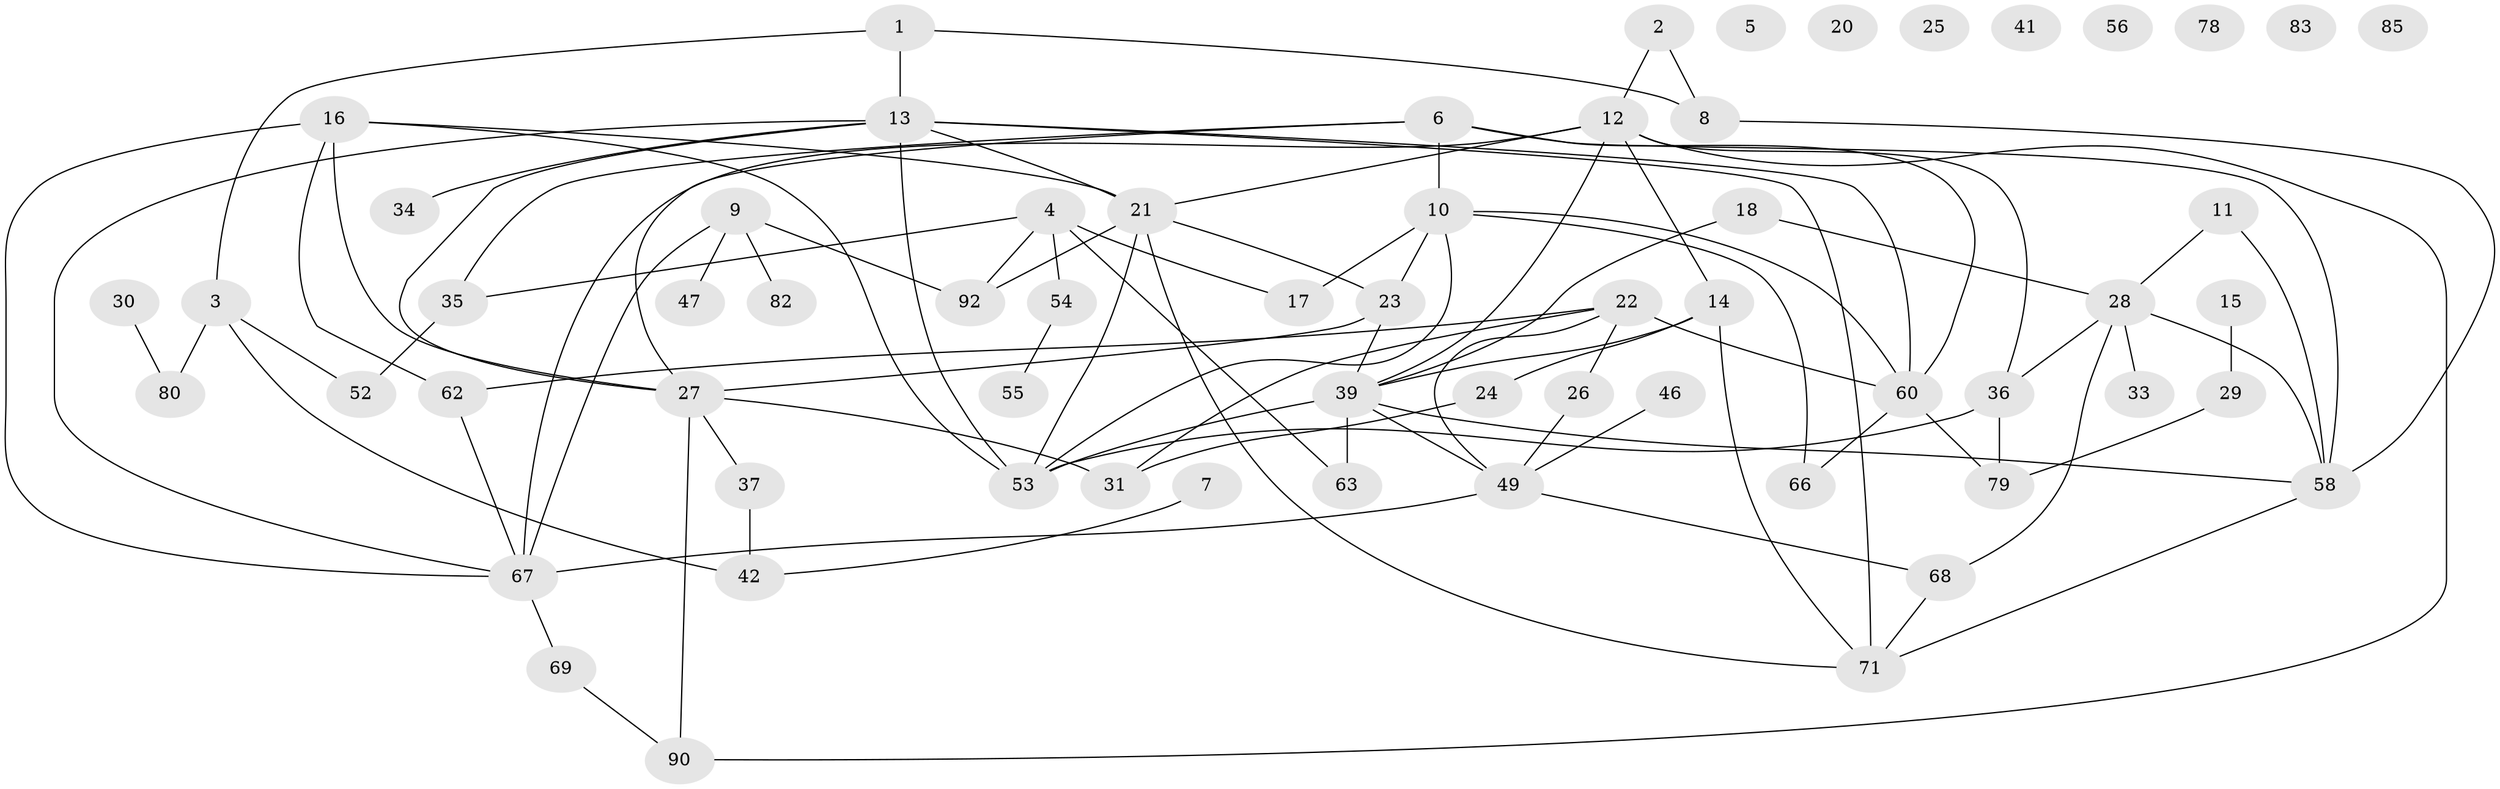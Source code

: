 // Generated by graph-tools (version 1.1) at 2025/23/03/03/25 07:23:28]
// undirected, 63 vertices, 96 edges
graph export_dot {
graph [start="1"]
  node [color=gray90,style=filled];
  1 [super="+91"];
  2;
  3 [super="+51"];
  4 [super="+86"];
  5;
  6 [super="+38"];
  7 [super="+43"];
  8;
  9 [super="+87"];
  10 [super="+19"];
  11;
  12 [super="+72"];
  13 [super="+57"];
  14 [super="+70"];
  15;
  16 [super="+61"];
  17 [super="+40"];
  18;
  20;
  21 [super="+48"];
  22 [super="+45"];
  23 [super="+50"];
  24;
  25;
  26;
  27 [super="+73"];
  28 [super="+84"];
  29 [super="+44"];
  30;
  31 [super="+32"];
  33;
  34;
  35 [super="+64"];
  36 [super="+75"];
  37;
  39 [super="+77"];
  41;
  42 [super="+65"];
  46;
  47;
  49 [super="+89"];
  52;
  53 [super="+59"];
  54 [super="+81"];
  55;
  56;
  58 [super="+76"];
  60 [super="+74"];
  62;
  63;
  66;
  67 [super="+88"];
  68;
  69;
  71 [super="+93"];
  78;
  79;
  80;
  82;
  83;
  85;
  90;
  92;
  1 -- 8;
  1 -- 13;
  1 -- 3;
  2 -- 8;
  2 -- 12;
  3 -- 52;
  3 -- 80;
  3 -- 42;
  4 -- 35;
  4 -- 54;
  4 -- 92;
  4 -- 63;
  4 -- 17;
  6 -- 60;
  6 -- 35;
  6 -- 27;
  6 -- 10;
  6 -- 58;
  7 -- 42;
  8 -- 58;
  9 -- 67;
  9 -- 82;
  9 -- 92;
  9 -- 47;
  10 -- 17;
  10 -- 53;
  10 -- 66;
  10 -- 23;
  10 -- 60;
  11 -- 28;
  11 -- 58;
  12 -- 14;
  12 -- 21;
  12 -- 39;
  12 -- 90;
  12 -- 67;
  12 -- 36;
  13 -- 34;
  13 -- 53;
  13 -- 71;
  13 -- 27;
  13 -- 67;
  13 -- 21;
  13 -- 60;
  14 -- 71;
  14 -- 24;
  14 -- 39;
  15 -- 29;
  16 -- 27 [weight=3];
  16 -- 62;
  16 -- 67;
  16 -- 53;
  16 -- 21;
  18 -- 39;
  18 -- 28;
  21 -- 71;
  21 -- 53;
  21 -- 92;
  21 -- 23;
  22 -- 31 [weight=2];
  22 -- 60;
  22 -- 62;
  22 -- 26;
  22 -- 49;
  23 -- 27;
  23 -- 39;
  24 -- 31;
  26 -- 49;
  27 -- 90;
  27 -- 37;
  27 -- 31;
  28 -- 33;
  28 -- 68;
  28 -- 58;
  28 -- 36;
  29 -- 79;
  30 -- 80;
  35 -- 52;
  36 -- 79;
  36 -- 53;
  37 -- 42;
  39 -- 49;
  39 -- 53;
  39 -- 63;
  39 -- 58;
  46 -- 49;
  49 -- 67;
  49 -- 68;
  54 -- 55;
  58 -- 71;
  60 -- 66;
  60 -- 79;
  62 -- 67;
  67 -- 69;
  68 -- 71;
  69 -- 90;
}
